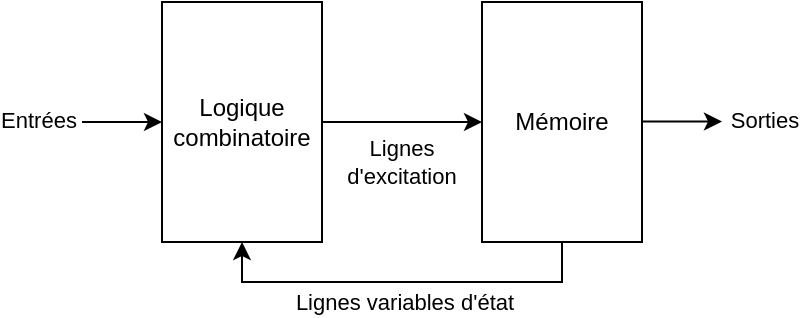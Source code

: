 <mxfile version="28.2.8">
  <diagram name="Page-1" id="ZLazSinGCe12IRev065t">
    <mxGraphModel dx="648" dy="364" grid="1" gridSize="10" guides="1" tooltips="1" connect="1" arrows="1" fold="1" page="1" pageScale="1" pageWidth="827" pageHeight="1169" math="0" shadow="0">
      <root>
        <mxCell id="0" />
        <mxCell id="1" parent="0" />
        <mxCell id="hvuJh-BMv-LOj-h4zj-f-3" value="" style="edgeStyle=orthogonalEdgeStyle;rounded=0;orthogonalLoop=1;jettySize=auto;html=1;" edge="1" parent="1" source="hvuJh-BMv-LOj-h4zj-f-1" target="hvuJh-BMv-LOj-h4zj-f-2">
          <mxGeometry relative="1" as="geometry" />
        </mxCell>
        <mxCell id="hvuJh-BMv-LOj-h4zj-f-4" value="Lignes d&#39;excitation" style="edgeLabel;html=1;align=center;verticalAlign=middle;resizable=0;points=[];whiteSpace=wrap;" vertex="1" connectable="0" parent="hvuJh-BMv-LOj-h4zj-f-3">
          <mxGeometry x="0.05" y="-1" relative="1" as="geometry">
            <mxPoint x="-2" y="19" as="offset" />
          </mxGeometry>
        </mxCell>
        <mxCell id="hvuJh-BMv-LOj-h4zj-f-1" value="Logique combinatoire" style="rounded=0;whiteSpace=wrap;html=1;" vertex="1" parent="1">
          <mxGeometry x="160" y="80" width="80" height="120" as="geometry" />
        </mxCell>
        <mxCell id="hvuJh-BMv-LOj-h4zj-f-5" style="edgeStyle=orthogonalEdgeStyle;rounded=0;orthogonalLoop=1;jettySize=auto;html=1;exitX=0.5;exitY=1;exitDx=0;exitDy=0;entryX=0.5;entryY=1;entryDx=0;entryDy=0;" edge="1" parent="1" source="hvuJh-BMv-LOj-h4zj-f-2" target="hvuJh-BMv-LOj-h4zj-f-1">
          <mxGeometry relative="1" as="geometry" />
        </mxCell>
        <mxCell id="hvuJh-BMv-LOj-h4zj-f-6" value="Lignes variables d&#39;état" style="edgeLabel;html=1;align=center;verticalAlign=middle;resizable=0;points=[];" vertex="1" connectable="0" parent="hvuJh-BMv-LOj-h4zj-f-5">
          <mxGeometry x="-0.104" y="1" relative="1" as="geometry">
            <mxPoint x="-10" y="9" as="offset" />
          </mxGeometry>
        </mxCell>
        <mxCell id="hvuJh-BMv-LOj-h4zj-f-2" value="Mémoire" style="rounded=0;whiteSpace=wrap;html=1;" vertex="1" parent="1">
          <mxGeometry x="320" y="80" width="80" height="120" as="geometry" />
        </mxCell>
        <mxCell id="hvuJh-BMv-LOj-h4zj-f-8" value="" style="edgeStyle=none;orthogonalLoop=1;jettySize=auto;html=1;rounded=0;entryX=0;entryY=0.5;entryDx=0;entryDy=0;" edge="1" parent="1" target="hvuJh-BMv-LOj-h4zj-f-1">
          <mxGeometry width="80" relative="1" as="geometry">
            <mxPoint x="120" y="140" as="sourcePoint" />
            <mxPoint x="190" y="170" as="targetPoint" />
            <Array as="points" />
          </mxGeometry>
        </mxCell>
        <mxCell id="hvuJh-BMv-LOj-h4zj-f-11" value="Entrées" style="edgeLabel;html=1;align=center;verticalAlign=middle;resizable=0;points=[];spacingRight=6;spacing=0;spacingTop=-2;" vertex="1" connectable="0" parent="hvuJh-BMv-LOj-h4zj-f-8">
          <mxGeometry x="0.076" y="2" relative="1" as="geometry">
            <mxPoint x="-41" y="2" as="offset" />
          </mxGeometry>
        </mxCell>
        <mxCell id="hvuJh-BMv-LOj-h4zj-f-9" value="" style="edgeStyle=none;orthogonalLoop=1;jettySize=auto;html=1;rounded=0;entryX=0;entryY=0.5;entryDx=0;entryDy=0;" edge="1" parent="1">
          <mxGeometry width="80" relative="1" as="geometry">
            <mxPoint x="400" y="139.76" as="sourcePoint" />
            <mxPoint x="440" y="139.76" as="targetPoint" />
            <Array as="points" />
          </mxGeometry>
        </mxCell>
        <mxCell id="hvuJh-BMv-LOj-h4zj-f-10" value="Sorties" style="edgeLabel;html=1;align=center;verticalAlign=middle;resizable=0;points=[];spacingTop=-2;" vertex="1" connectable="0" parent="hvuJh-BMv-LOj-h4zj-f-9">
          <mxGeometry x="-0.186" y="-1" relative="1" as="geometry">
            <mxPoint x="44" y="-1" as="offset" />
          </mxGeometry>
        </mxCell>
      </root>
    </mxGraphModel>
  </diagram>
</mxfile>
